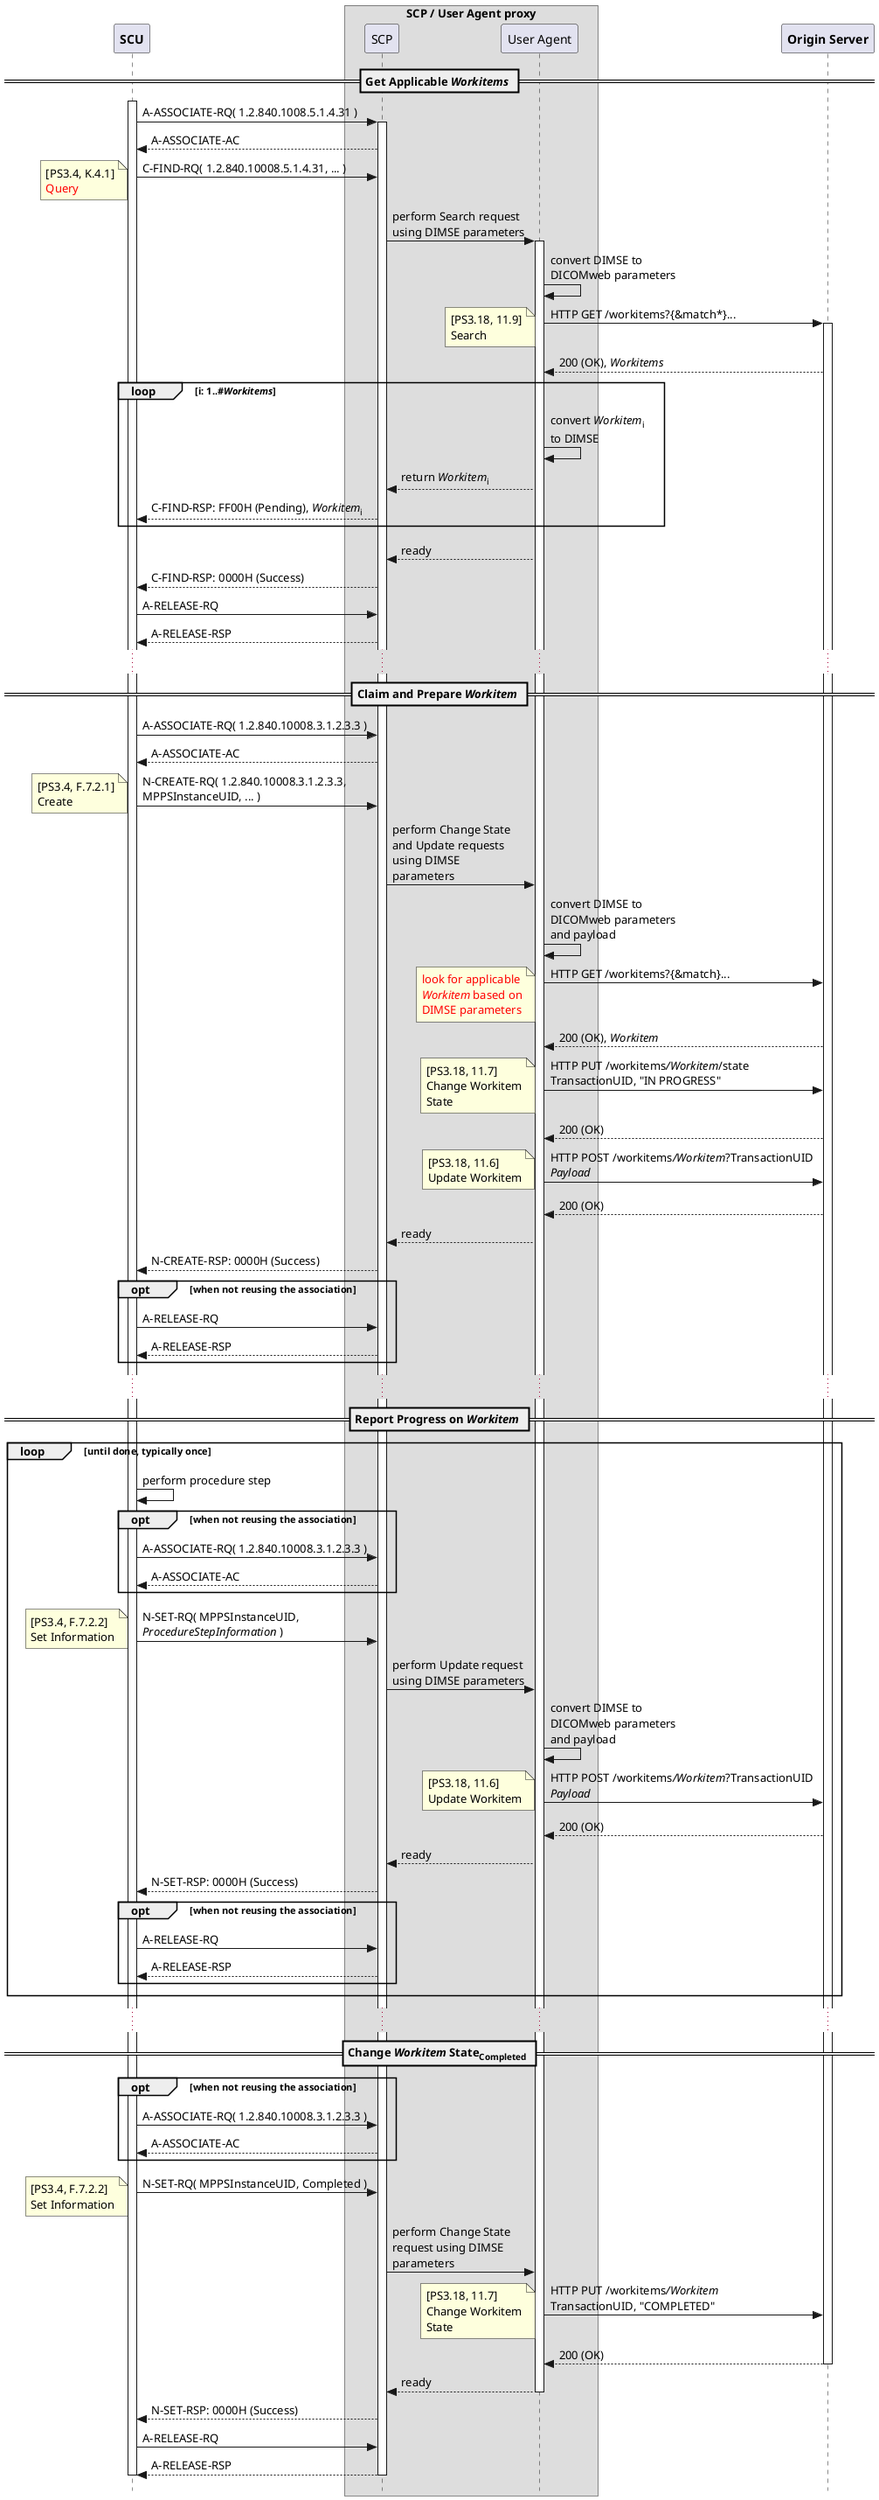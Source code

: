 @startuml SCP-UA Proxy
!pragma teoz true
skinparam style strictuml
hide footbox

participant "**SCU**" as SCU
box SCP / User Agent proxy
  participant "SCP" as SCP
  participant "User Agent" as UA
end box
participant "**Origin Server**" as OS

== Get Applicable //Workitems// ==
activate SCU

SCU -> SCP: A-ASSOCIATE-RQ( 1.2.840.1008.5.1.4.31 )
activate SCP
SCU <-- SCP: A-ASSOCIATE-AC
SCU -> SCP: C-FIND-RQ( 1.2.840.10008.5.1.4.31, ... )
note left: [PS3.4, K.4.1]\n<color:red>Query
SCP -> UA: perform Search request\nusing DIMSE parameters
activate UA
UA -> UA: convert DIMSE to\nDICOMweb parameters
UA -> OS: HTTP GET /workitems?{&match*}...
activate OS
note left: [PS3.18, 11.9]\nSearch
UA <-- OS: 200 (OK), //Workitems//
loop i: 1..#//Workitems//
  UA -> UA: convert //Workitem//<sub>i</sub>\nto DIMSE
  SCP <-- UA: return //Workitem//<sub>i</sub>
  SCU <-- SCP: C-FIND-RSP: FF00H (Pending), //Workitem//<sub>i</sub>
end
SCP <-- UA: ready
SCU <-- SCP: C-FIND-RSP: 0000H (Success)
SCU -> SCP: A-RELEASE-RQ
SCU <-- SCP: A-RELEASE-RSP
...

== Claim and Prepare //Workitem// ==
SCU -> SCP: A-ASSOCIATE-RQ( 1.2.840.10008.3.1.2.3.3 )
SCU <-- SCP: A-ASSOCIATE-AC
SCU -> SCP: N-CREATE-RQ( 1.2.840.10008.3.1.2.3.3,\nMPPSInstanceUID, ... )
note left: [PS3.4, F.7.2.1]\nCreate
SCP -> UA: perform Change State\nand Update requests\nusing DIMSE\nparameters
UA -> UA: convert DIMSE to\nDICOMweb parameters\nand payload
UA -> OS: HTTP GET /workitems?{&match}...
note left: <color:red>look for applicable\n<color:red>//Workitem// based on\n<color:red>DIMSE parameters
UA <-- OS: 200 (OK), //Workitem//
UA -> OS: HTTP PUT /workitems///Workitem///state\nTransactionUID, "IN PROGRESS"
note left: [PS3.18, 11.7]\nChange Workitem\nState
UA <-- OS: 200 (OK)
UA -> OS: HTTP POST /workitems///Workitem//?TransactionUID\n//Payload//
note left: [PS3.18, 11.6]\nUpdate Workitem
UA <-- OS: 200 (OK)
SCP <-- UA: ready
SCU <-- SCP: N-CREATE-RSP: 0000H (Success)
opt when not reusing the association
  SCU -> SCP: A-RELEASE-RQ
  SCU <-- SCP: A-RELEASE-RSP
end
...
== Report Progress on //Workitem// ==
loop until done, typically once
  SCU -> SCU: perform procedure step
  opt when not reusing the association
    SCU -> SCP: A-ASSOCIATE-RQ( 1.2.840.10008.3.1.2.3.3 )
    SCU <-- SCP: A-ASSOCIATE-AC
  end
  SCU -> SCP: N-SET-RQ( MPPSInstanceUID, \n//ProcedureStepInformation// )
  note left: [PS3.4, F.7.2.2]\nSet Information
  SCP -> UA: perform Update request\nusing DIMSE parameters
  UA -> UA: convert DIMSE to\nDICOMweb parameters\nand payload
  UA -> OS: HTTP POST /workitems///Workitem//?TransactionUID\n//Payload//
  note left: [PS3.18, 11.6]\nUpdate Workitem
  UA <-- OS: 200 (OK)
  SCP <-- UA: ready
  SCU <-- SCP: N-SET-RSP: 0000H (Success)
  opt when not reusing the association
    SCU -> SCP: A-RELEASE-RQ
    SCU <-- SCP: A-RELEASE-RSP
  end
end
...
== Change //Workitem// State<sub>Completed</sub> ==
opt when not reusing the association
  SCU -> SCP: A-ASSOCIATE-RQ( 1.2.840.10008.3.1.2.3.3 )
  SCU <-- SCP: A-ASSOCIATE-AC
end
SCU -> SCP: N-SET-RQ( MPPSInstanceUID, Completed )
note left: [PS3.4, F.7.2.2]\nSet Information
SCP -> UA: perform Change State\nrequest using DIMSE\nparameters
UA -> OS: HTTP PUT /workitems///Workitem//\nTransactionUID, "COMPLETED"
note left: [PS3.18, 11.7]\nChange Workitem\nState
UA <-- OS: 200 (OK)
deactivate OS
SCP <-- UA: ready
deactivate UA
SCU <-- SCP: N-SET-RSP: 0000H (Success)
SCU -> SCP: A-RELEASE-RQ
SCU <-- SCP: A-RELEASE-RSP
deactivate SCP
deactivate SCU
